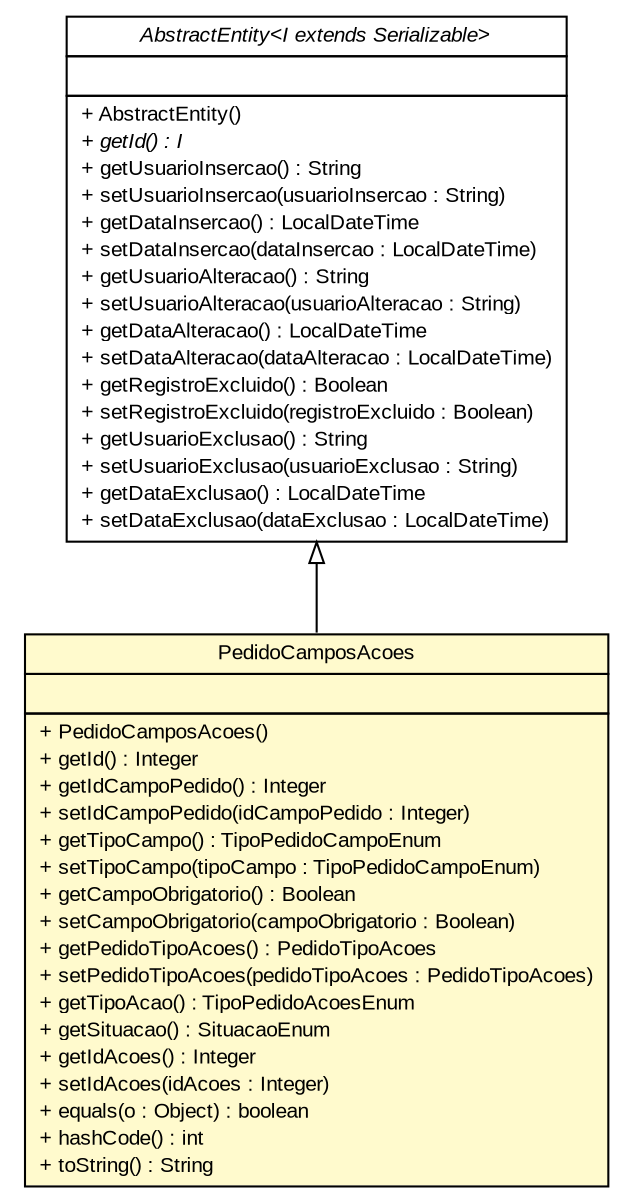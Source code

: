 #!/usr/local/bin/dot
#
# Class diagram 
# Generated by UMLGraph version R5_6 (http://www.umlgraph.org/)
#

digraph G {
	edge [fontname="arial",fontsize=10,labelfontname="arial",labelfontsize=10];
	node [fontname="arial",fontsize=10,shape=plaintext];
	nodesep=0.25;
	ranksep=0.5;
	// br.gov.to.sefaz.persistence.entity.AbstractEntity<I extends java.io.Serializable>
	c56075 [label=<<table title="br.gov.to.sefaz.persistence.entity.AbstractEntity" border="0" cellborder="1" cellspacing="0" cellpadding="2" port="p" href="../../../../persistence/entity/AbstractEntity.html">
		<tr><td><table border="0" cellspacing="0" cellpadding="1">
<tr><td align="center" balign="center"><font face="arial italic"> AbstractEntity&lt;I extends Serializable&gt; </font></td></tr>
		</table></td></tr>
		<tr><td><table border="0" cellspacing="0" cellpadding="1">
<tr><td align="left" balign="left">  </td></tr>
		</table></td></tr>
		<tr><td><table border="0" cellspacing="0" cellpadding="1">
<tr><td align="left" balign="left"> + AbstractEntity() </td></tr>
<tr><td align="left" balign="left"><font face="arial italic" point-size="10.0"> + getId() : I </font></td></tr>
<tr><td align="left" balign="left"> + getUsuarioInsercao() : String </td></tr>
<tr><td align="left" balign="left"> + setUsuarioInsercao(usuarioInsercao : String) </td></tr>
<tr><td align="left" balign="left"> + getDataInsercao() : LocalDateTime </td></tr>
<tr><td align="left" balign="left"> + setDataInsercao(dataInsercao : LocalDateTime) </td></tr>
<tr><td align="left" balign="left"> + getUsuarioAlteracao() : String </td></tr>
<tr><td align="left" balign="left"> + setUsuarioAlteracao(usuarioAlteracao : String) </td></tr>
<tr><td align="left" balign="left"> + getDataAlteracao() : LocalDateTime </td></tr>
<tr><td align="left" balign="left"> + setDataAlteracao(dataAlteracao : LocalDateTime) </td></tr>
<tr><td align="left" balign="left"> + getRegistroExcluido() : Boolean </td></tr>
<tr><td align="left" balign="left"> + setRegistroExcluido(registroExcluido : Boolean) </td></tr>
<tr><td align="left" balign="left"> + getUsuarioExclusao() : String </td></tr>
<tr><td align="left" balign="left"> + setUsuarioExclusao(usuarioExclusao : String) </td></tr>
<tr><td align="left" balign="left"> + getDataExclusao() : LocalDateTime </td></tr>
<tr><td align="left" balign="left"> + setDataExclusao(dataExclusao : LocalDateTime) </td></tr>
		</table></td></tr>
		</table>>, URL="../../../../persistence/entity/AbstractEntity.html", fontname="arial", fontcolor="black", fontsize=10.0];
	// br.gov.to.sefaz.arr.parametros.persistence.entity.PedidoCamposAcoes
	c56266 [label=<<table title="br.gov.to.sefaz.arr.parametros.persistence.entity.PedidoCamposAcoes" border="0" cellborder="1" cellspacing="0" cellpadding="2" port="p" bgcolor="lemonChiffon" href="./PedidoCamposAcoes.html">
		<tr><td><table border="0" cellspacing="0" cellpadding="1">
<tr><td align="center" balign="center"> PedidoCamposAcoes </td></tr>
		</table></td></tr>
		<tr><td><table border="0" cellspacing="0" cellpadding="1">
<tr><td align="left" balign="left">  </td></tr>
		</table></td></tr>
		<tr><td><table border="0" cellspacing="0" cellpadding="1">
<tr><td align="left" balign="left"> + PedidoCamposAcoes() </td></tr>
<tr><td align="left" balign="left"> + getId() : Integer </td></tr>
<tr><td align="left" balign="left"> + getIdCampoPedido() : Integer </td></tr>
<tr><td align="left" balign="left"> + setIdCampoPedido(idCampoPedido : Integer) </td></tr>
<tr><td align="left" balign="left"> + getTipoCampo() : TipoPedidoCampoEnum </td></tr>
<tr><td align="left" balign="left"> + setTipoCampo(tipoCampo : TipoPedidoCampoEnum) </td></tr>
<tr><td align="left" balign="left"> + getCampoObrigatorio() : Boolean </td></tr>
<tr><td align="left" balign="left"> + setCampoObrigatorio(campoObrigatorio : Boolean) </td></tr>
<tr><td align="left" balign="left"> + getPedidoTipoAcoes() : PedidoTipoAcoes </td></tr>
<tr><td align="left" balign="left"> + setPedidoTipoAcoes(pedidoTipoAcoes : PedidoTipoAcoes) </td></tr>
<tr><td align="left" balign="left"> + getTipoAcao() : TipoPedidoAcoesEnum </td></tr>
<tr><td align="left" balign="left"> + getSituacao() : SituacaoEnum </td></tr>
<tr><td align="left" balign="left"> + getIdAcoes() : Integer </td></tr>
<tr><td align="left" balign="left"> + setIdAcoes(idAcoes : Integer) </td></tr>
<tr><td align="left" balign="left"> + equals(o : Object) : boolean </td></tr>
<tr><td align="left" balign="left"> + hashCode() : int </td></tr>
<tr><td align="left" balign="left"> + toString() : String </td></tr>
		</table></td></tr>
		</table>>, URL="./PedidoCamposAcoes.html", fontname="arial", fontcolor="black", fontsize=10.0];
	//br.gov.to.sefaz.arr.parametros.persistence.entity.PedidoCamposAcoes extends br.gov.to.sefaz.persistence.entity.AbstractEntity<java.lang.Integer>
	c56075:p -> c56266:p [dir=back,arrowtail=empty];
}

